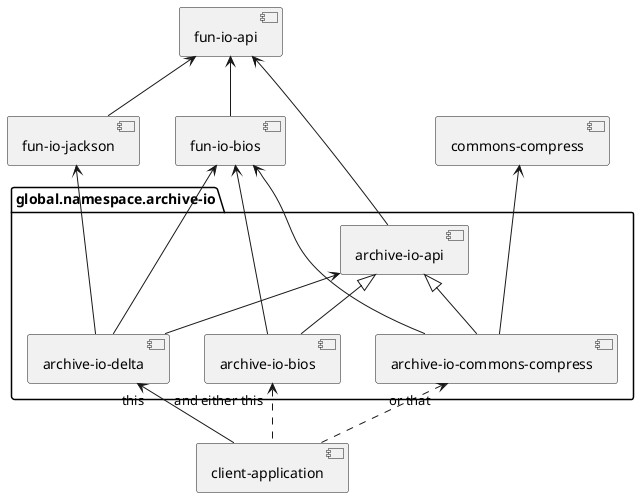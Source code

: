 @startuml

folder global.namespace.archive-io {
    [archive-io-api] <|-- [archive-io-commons-compress]
    [archive-io-api] <-- [archive-io-delta]
    [archive-io-api] <|-- [archive-io-bios]
    [archive-io-bios] -[hidden] [archive-io-commons-compress]
}

[commons-compress] <--- [archive-io-commons-compress]
[fun-io-jackson] <--- [archive-io-delta]
[fun-io-api] <-- [archive-io-api]
[fun-io-api] <-- [fun-io-bios]
[fun-io-api] <-- [fun-io-jackson]
[fun-io-bios] <--- [archive-io-commons-compress]
[fun-io-bios] <--- [archive-io-delta]
[fun-io-bios] <--- [archive-io-bios]

[archive-io-delta] "this" <-- [client-application]
[archive-io-bios] "and either this" <.. [client-application]
[archive-io-commons-compress] "or that" <.. [client-application]

@enduml
